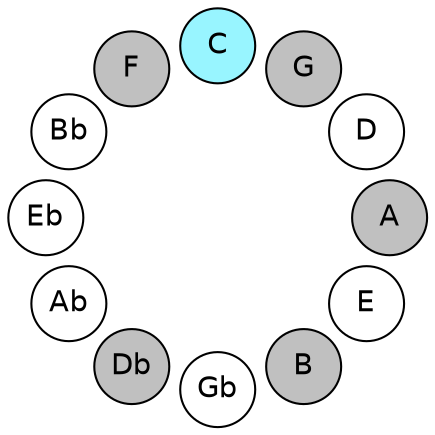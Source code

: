 
graph {

layout = circo;
mindist = .1

node [shape = circle, fontname = Helvetica, margin = 0, style = filled]
edge [style=invis]

subgraph 1 {
	E -- B -- Gb -- Db -- Ab -- Eb -- Bb -- F -- C -- G -- D -- A -- E
}

E [fillcolor = white];
B [fillcolor = gray];
Gb [fillcolor = white];
Db [fillcolor = gray];
Ab [fillcolor = white];
Eb [fillcolor = white];
Bb [fillcolor = white];
F [fillcolor = gray];
C [fillcolor = cadetblue1];
G [fillcolor = gray];
D [fillcolor = white];
A [fillcolor = gray];
}
